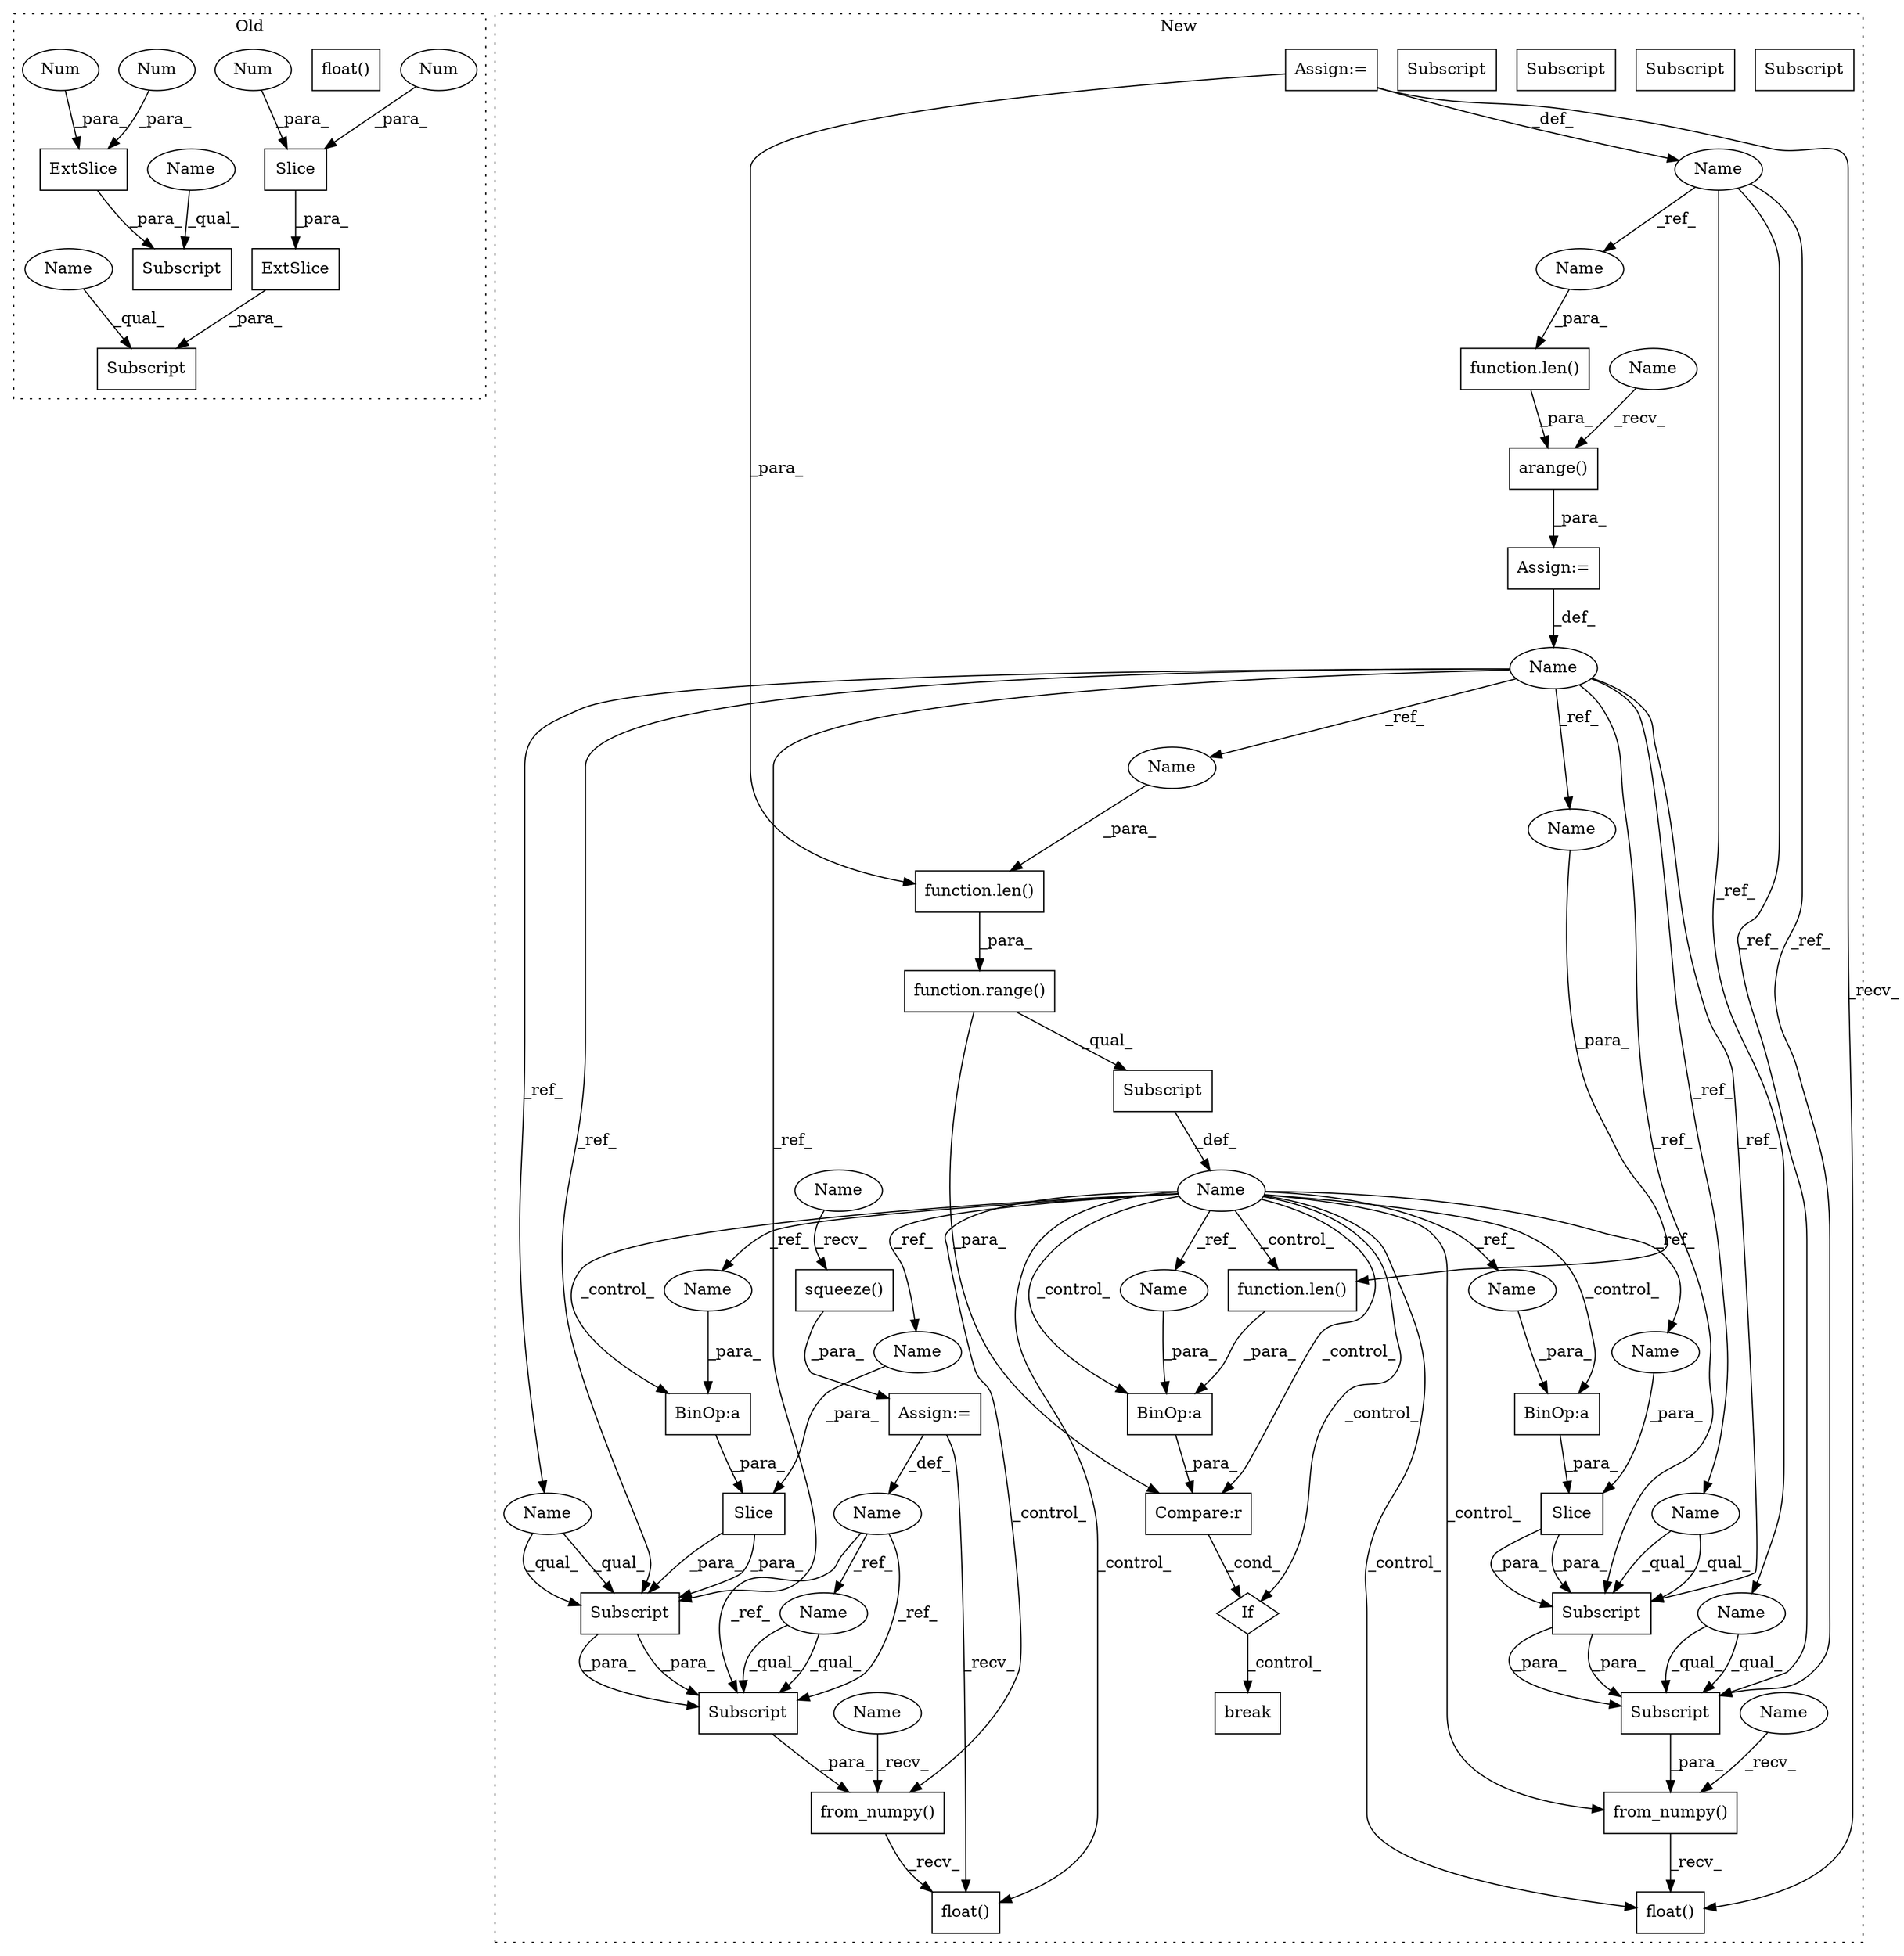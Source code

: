 digraph G {
subgraph cluster0 {
1 [label="Slice" a="80" s="3938" l="1" shape="box"];
3 [label="Num" a="76" s="3940" l="2" shape="ellipse"];
27 [label="ExtSlice" a="85" s="3927" l="4" shape="box"];
29 [label="Subscript" a="63" s="3927,0" l="16,0" shape="box"];
30 [label="ExtSlice" a="85" s="3981" l="4" shape="box"];
31 [label="Subscript" a="63" s="3981,0" l="15,0" shape="box"];
32 [label="float()" a="75" s="4085" l="15" shape="box"];
33 [label="Num" a="76" s="3993" l="2" shape="ellipse"];
34 [label="Num" a="76" s="3989" l="2" shape="ellipse"];
35 [label="Num" a="76" s="3938" l="1" shape="ellipse"];
61 [label="Name" a="87" s="3981" l="4" shape="ellipse"];
62 [label="Name" a="87" s="3927" l="4" shape="ellipse"];
label = "Old";
style="dotted";
}
subgraph cluster1 {
2 [label="Slice" a="80" s="4706" l="22" shape="box"];
4 [label="Subscript" a="63" s="4698,0" l="31,0" shape="box"];
5 [label="Assign:=" a="68" s="4481" l="3" shape="box"];
6 [label="Slice" a="80" s="4811" l="22" shape="box"];
7 [label="If" a="96" s="4585" l="3" shape="diamond"];
8 [label="Name" a="87" s="4474" l="7" shape="ellipse"];
9 [label="function.len()" a="75" s="4588,4599" l="4,1" shape="box"];
10 [label="arange()" a="75" s="4484,4507" l="10,1" shape="box"];
11 [label="BinOp:a" a="82" s="4710" l="3" shape="box"];
12 [label="BinOp:a" a="82" s="4815" l="3" shape="box"];
13 [label="BinOp:a" a="82" s="4600" l="3" shape="box"];
14 [label="Subscript" a="63" s="4689,0" l="41,0" shape="box"];
15 [label="function.range()" a="75" s="4529,4547" l="6,1" shape="box"];
16 [label="Subscript" a="63" s="4529,0" l="39,0" shape="box"];
17 [label="Name" a="87" s="4319" l="8" shape="ellipse"];
18 [label="function.len()" a="75" s="4494,4506" l="4,1" shape="box"];
19 [label="Subscript" a="63" s="4803,0" l="31,0" shape="box"];
20 [label="break" a="94" s="4641" l="5" shape="box"];
21 [label="Subscript" a="63" s="4794,0" l="41,0" shape="box"];
22 [label="from_numpy()" a="75" s="4672,4730" l="17,1" shape="box"];
23 [label="Compare:r" a="40" s="4588" l="34" shape="box"];
24 [label="squeeze()" a="75" s="4364,4388" l="11,1" shape="box"];
25 [label="from_numpy()" a="75" s="4777,4835" l="17,1" shape="box"];
26 [label="Name" a="87" s="4353" l="8" shape="ellipse"];
28 [label="Name" a="87" s="4524" l="1" shape="ellipse"];
36 [label="float()" a="75" s="4777" l="67" shape="box"];
37 [label="Assign:=" a="68" s="4361" l="3" shape="box"];
38 [label="float()" a="75" s="4672" l="67" shape="box"];
39 [label="Assign:=" a="68" s="4327" l="3" shape="box"];
40 [label="function.len()" a="75" s="4535,4546" l="4,1" shape="box"];
41 [label="Name" a="87" s="4709" l="1" shape="ellipse"];
42 [label="Name" a="87" s="4814" l="1" shape="ellipse"];
43 [label="Name" a="87" s="4603" l="1" shape="ellipse"];
44 [label="Name" a="87" s="4811" l="1" shape="ellipse"];
45 [label="Name" a="87" s="4706" l="1" shape="ellipse"];
46 [label="Subscript" a="63" s="4794,0" l="41,0" shape="box"];
47 [label="Name" a="87" s="4794" l="8" shape="ellipse"];
48 [label="Subscript" a="63" s="4698,0" l="31,0" shape="box"];
49 [label="Subscript" a="63" s="4803,0" l="31,0" shape="box"];
50 [label="Name" a="87" s="4803" l="7" shape="ellipse"];
51 [label="Name" a="87" s="4698" l="7" shape="ellipse"];
52 [label="Name" a="87" s="4539" l="7" shape="ellipse"];
53 [label="Name" a="87" s="4592" l="7" shape="ellipse"];
54 [label="Name" a="87" s="4672" l="5" shape="ellipse"];
55 [label="Name" a="87" s="4777" l="5" shape="ellipse"];
56 [label="Subscript" a="63" s="4689,0" l="41,0" shape="box"];
57 [label="Name" a="87" s="4689" l="8" shape="ellipse"];
58 [label="Name" a="87" s="4498" l="8" shape="ellipse"];
59 [label="Name" a="87" s="4484" l="2" shape="ellipse"];
60 [label="Name" a="87" s="4364" l="2" shape="ellipse"];
label = "New";
style="dotted";
}
1 -> 27 [label="_para_"];
2 -> 48 [label="_para_"];
2 -> 48 [label="_para_"];
3 -> 1 [label="_para_"];
5 -> 8 [label="_def_"];
6 -> 49 [label="_para_"];
6 -> 49 [label="_para_"];
7 -> 20 [label="_control_"];
8 -> 49 [label="_ref_"];
8 -> 49 [label="_ref_"];
8 -> 51 [label="_ref_"];
8 -> 53 [label="_ref_"];
8 -> 48 [label="_ref_"];
8 -> 52 [label="_ref_"];
8 -> 48 [label="_ref_"];
8 -> 50 [label="_ref_"];
9 -> 13 [label="_para_"];
10 -> 5 [label="_para_"];
11 -> 2 [label="_para_"];
12 -> 6 [label="_para_"];
13 -> 23 [label="_para_"];
15 -> 23 [label="_para_"];
15 -> 16 [label="_qual_"];
16 -> 28 [label="_def_"];
17 -> 58 [label="_ref_"];
17 -> 56 [label="_ref_"];
17 -> 57 [label="_ref_"];
17 -> 56 [label="_ref_"];
18 -> 10 [label="_para_"];
22 -> 38 [label="_recv_"];
23 -> 7 [label="_cond_"];
24 -> 37 [label="_para_"];
25 -> 36 [label="_recv_"];
26 -> 46 [label="_ref_"];
26 -> 46 [label="_ref_"];
26 -> 47 [label="_ref_"];
27 -> 29 [label="_para_"];
28 -> 12 [label="_control_"];
28 -> 36 [label="_control_"];
28 -> 13 [label="_control_"];
28 -> 25 [label="_control_"];
28 -> 22 [label="_control_"];
28 -> 38 [label="_control_"];
28 -> 41 [label="_ref_"];
28 -> 7 [label="_control_"];
28 -> 43 [label="_ref_"];
28 -> 45 [label="_ref_"];
28 -> 42 [label="_ref_"];
28 -> 9 [label="_control_"];
28 -> 11 [label="_control_"];
28 -> 23 [label="_control_"];
28 -> 44 [label="_ref_"];
30 -> 31 [label="_para_"];
33 -> 30 [label="_para_"];
34 -> 30 [label="_para_"];
35 -> 1 [label="_para_"];
37 -> 36 [label="_recv_"];
37 -> 26 [label="_def_"];
39 -> 38 [label="_recv_"];
39 -> 17 [label="_def_"];
39 -> 40 [label="_para_"];
40 -> 15 [label="_para_"];
41 -> 11 [label="_para_"];
42 -> 12 [label="_para_"];
43 -> 13 [label="_para_"];
44 -> 6 [label="_para_"];
45 -> 2 [label="_para_"];
46 -> 25 [label="_para_"];
47 -> 46 [label="_qual_"];
47 -> 46 [label="_qual_"];
48 -> 56 [label="_para_"];
48 -> 56 [label="_para_"];
49 -> 46 [label="_para_"];
49 -> 46 [label="_para_"];
50 -> 49 [label="_qual_"];
50 -> 49 [label="_qual_"];
51 -> 48 [label="_qual_"];
51 -> 48 [label="_qual_"];
52 -> 40 [label="_para_"];
53 -> 9 [label="_para_"];
54 -> 22 [label="_recv_"];
55 -> 25 [label="_recv_"];
56 -> 22 [label="_para_"];
57 -> 56 [label="_qual_"];
57 -> 56 [label="_qual_"];
58 -> 18 [label="_para_"];
59 -> 10 [label="_recv_"];
60 -> 24 [label="_recv_"];
61 -> 31 [label="_qual_"];
62 -> 29 [label="_qual_"];
}